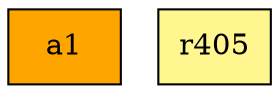 digraph G {
rankdir=BT;ranksep="2.0";
"a1" [shape=record,fillcolor=orange,style=filled,label="{a1}"];
"r405" [shape=record,fillcolor=khaki1,style=filled,label="{r405}"];
}